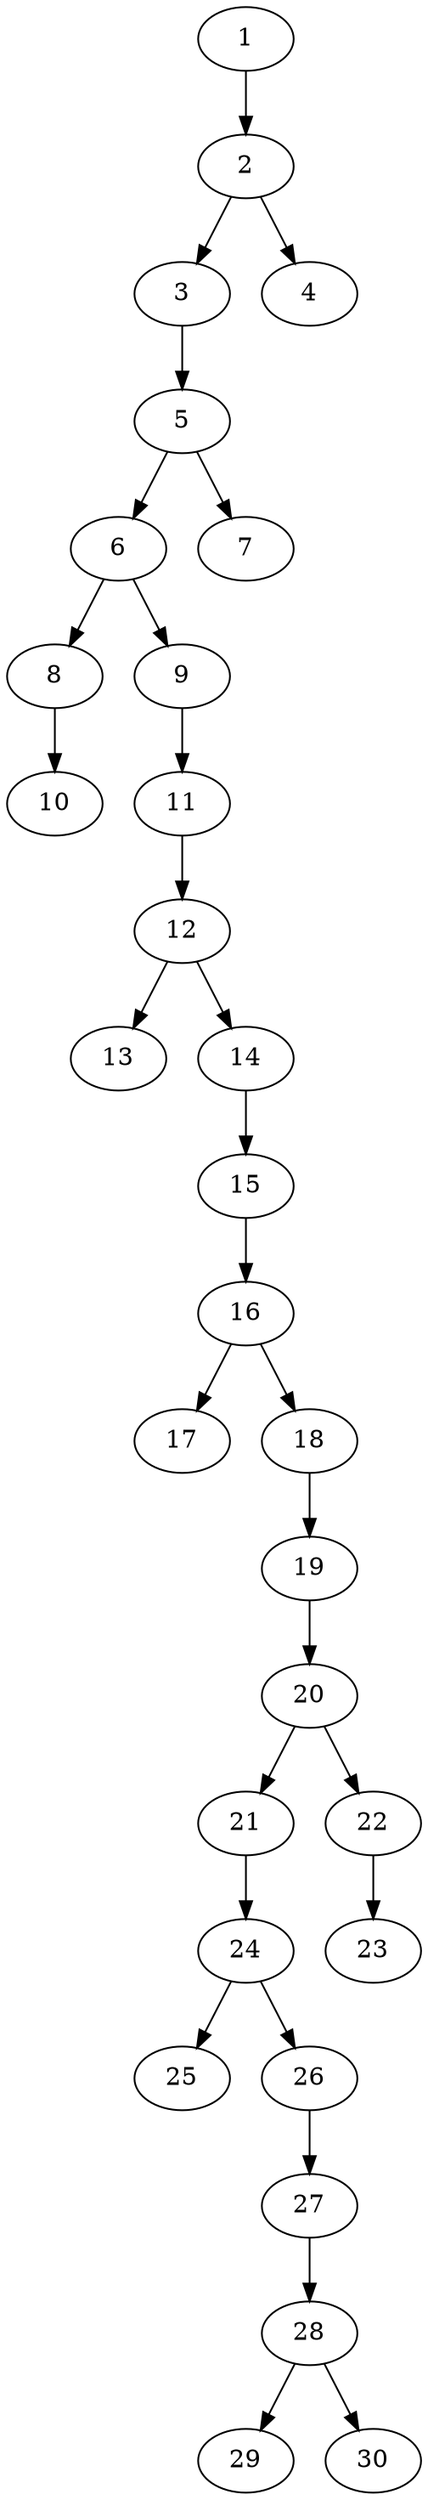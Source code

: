 // DAG automatically generated by daggen at Thu Oct  3 14:04:18 2019
// ./daggen --dot -n 30 --ccr 0.5 --fat 0.3 --regular 0.7 --density 0.5 --mindata 5242880 --maxdata 52428800 
digraph G {
  1 [size="55816192", alpha="0.19", expect_size="27908096"] 
  1 -> 2 [size ="27908096"]
  2 [size="25696256", alpha="0.14", expect_size="12848128"] 
  2 -> 3 [size ="12848128"]
  2 -> 4 [size ="12848128"]
  3 [size="37120000", alpha="0.15", expect_size="18560000"] 
  3 -> 5 [size ="18560000"]
  4 [size="65316864", alpha="0.03", expect_size="32658432"] 
  5 [size="13236224", alpha="0.11", expect_size="6618112"] 
  5 -> 6 [size ="6618112"]
  5 -> 7 [size ="6618112"]
  6 [size="69193728", alpha="0.05", expect_size="34596864"] 
  6 -> 8 [size ="34596864"]
  6 -> 9 [size ="34596864"]
  7 [size="13428736", alpha="0.05", expect_size="6714368"] 
  8 [size="24463360", alpha="0.07", expect_size="12231680"] 
  8 -> 10 [size ="12231680"]
  9 [size="48885760", alpha="0.01", expect_size="24442880"] 
  9 -> 11 [size ="24442880"]
  10 [size="96675840", alpha="0.09", expect_size="48337920"] 
  11 [size="64557056", alpha="0.08", expect_size="32278528"] 
  11 -> 12 [size ="32278528"]
  12 [size="57769984", alpha="0.20", expect_size="28884992"] 
  12 -> 13 [size ="28884992"]
  12 -> 14 [size ="28884992"]
  13 [size="27803648", alpha="0.03", expect_size="13901824"] 
  14 [size="99635200", alpha="0.07", expect_size="49817600"] 
  14 -> 15 [size ="49817600"]
  15 [size="21164032", alpha="0.11", expect_size="10582016"] 
  15 -> 16 [size ="10582016"]
  16 [size="74909696", alpha="0.13", expect_size="37454848"] 
  16 -> 17 [size ="37454848"]
  16 -> 18 [size ="37454848"]
  17 [size="99397632", alpha="0.14", expect_size="49698816"] 
  18 [size="29573120", alpha="0.14", expect_size="14786560"] 
  18 -> 19 [size ="14786560"]
  19 [size="61677568", alpha="0.10", expect_size="30838784"] 
  19 -> 20 [size ="30838784"]
  20 [size="68634624", alpha="0.10", expect_size="34317312"] 
  20 -> 21 [size ="34317312"]
  20 -> 22 [size ="34317312"]
  21 [size="17844224", alpha="0.00", expect_size="8922112"] 
  21 -> 24 [size ="8922112"]
  22 [size="54601728", alpha="0.14", expect_size="27300864"] 
  22 -> 23 [size ="27300864"]
  23 [size="52768768", alpha="0.13", expect_size="26384384"] 
  24 [size="65685504", alpha="0.03", expect_size="32842752"] 
  24 -> 25 [size ="32842752"]
  24 -> 26 [size ="32842752"]
  25 [size="99481600", alpha="0.15", expect_size="49740800"] 
  26 [size="56776704", alpha="0.18", expect_size="28388352"] 
  26 -> 27 [size ="28388352"]
  27 [size="25606144", alpha="0.02", expect_size="12803072"] 
  27 -> 28 [size ="12803072"]
  28 [size="90822656", alpha="0.10", expect_size="45411328"] 
  28 -> 29 [size ="45411328"]
  28 -> 30 [size ="45411328"]
  29 [size="62726144", alpha="0.05", expect_size="31363072"] 
  30 [size="14161920", alpha="0.19", expect_size="7080960"] 
}
